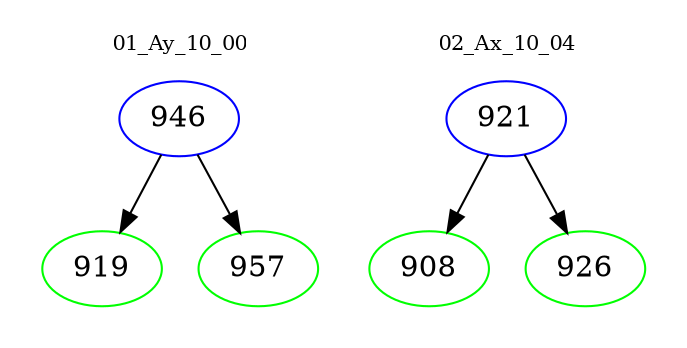 digraph{
subgraph cluster_0 {
color = white
label = "01_Ay_10_00";
fontsize=10;
T0_946 [label="946", color="blue"]
T0_946 -> T0_919 [color="black"]
T0_919 [label="919", color="green"]
T0_946 -> T0_957 [color="black"]
T0_957 [label="957", color="green"]
}
subgraph cluster_1 {
color = white
label = "02_Ax_10_04";
fontsize=10;
T1_921 [label="921", color="blue"]
T1_921 -> T1_908 [color="black"]
T1_908 [label="908", color="green"]
T1_921 -> T1_926 [color="black"]
T1_926 [label="926", color="green"]
}
}
